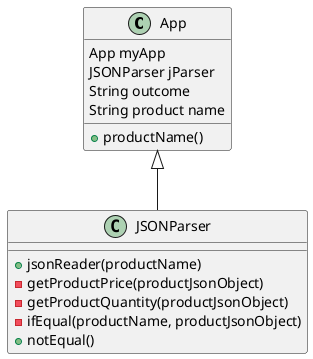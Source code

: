 @startuml
class App{
    App myApp
    JSONParser jParser
    String outcome
    String product name

    + productName()
}

class JSONParser{
    + jsonReader(productName)
    - getProductPrice(productJsonObject)
    - getProductQuantity(productJsonObject)
    - ifEqual(productName, productJsonObject)
    + notEqual()
}

App <|-- JSONParser

@enduml